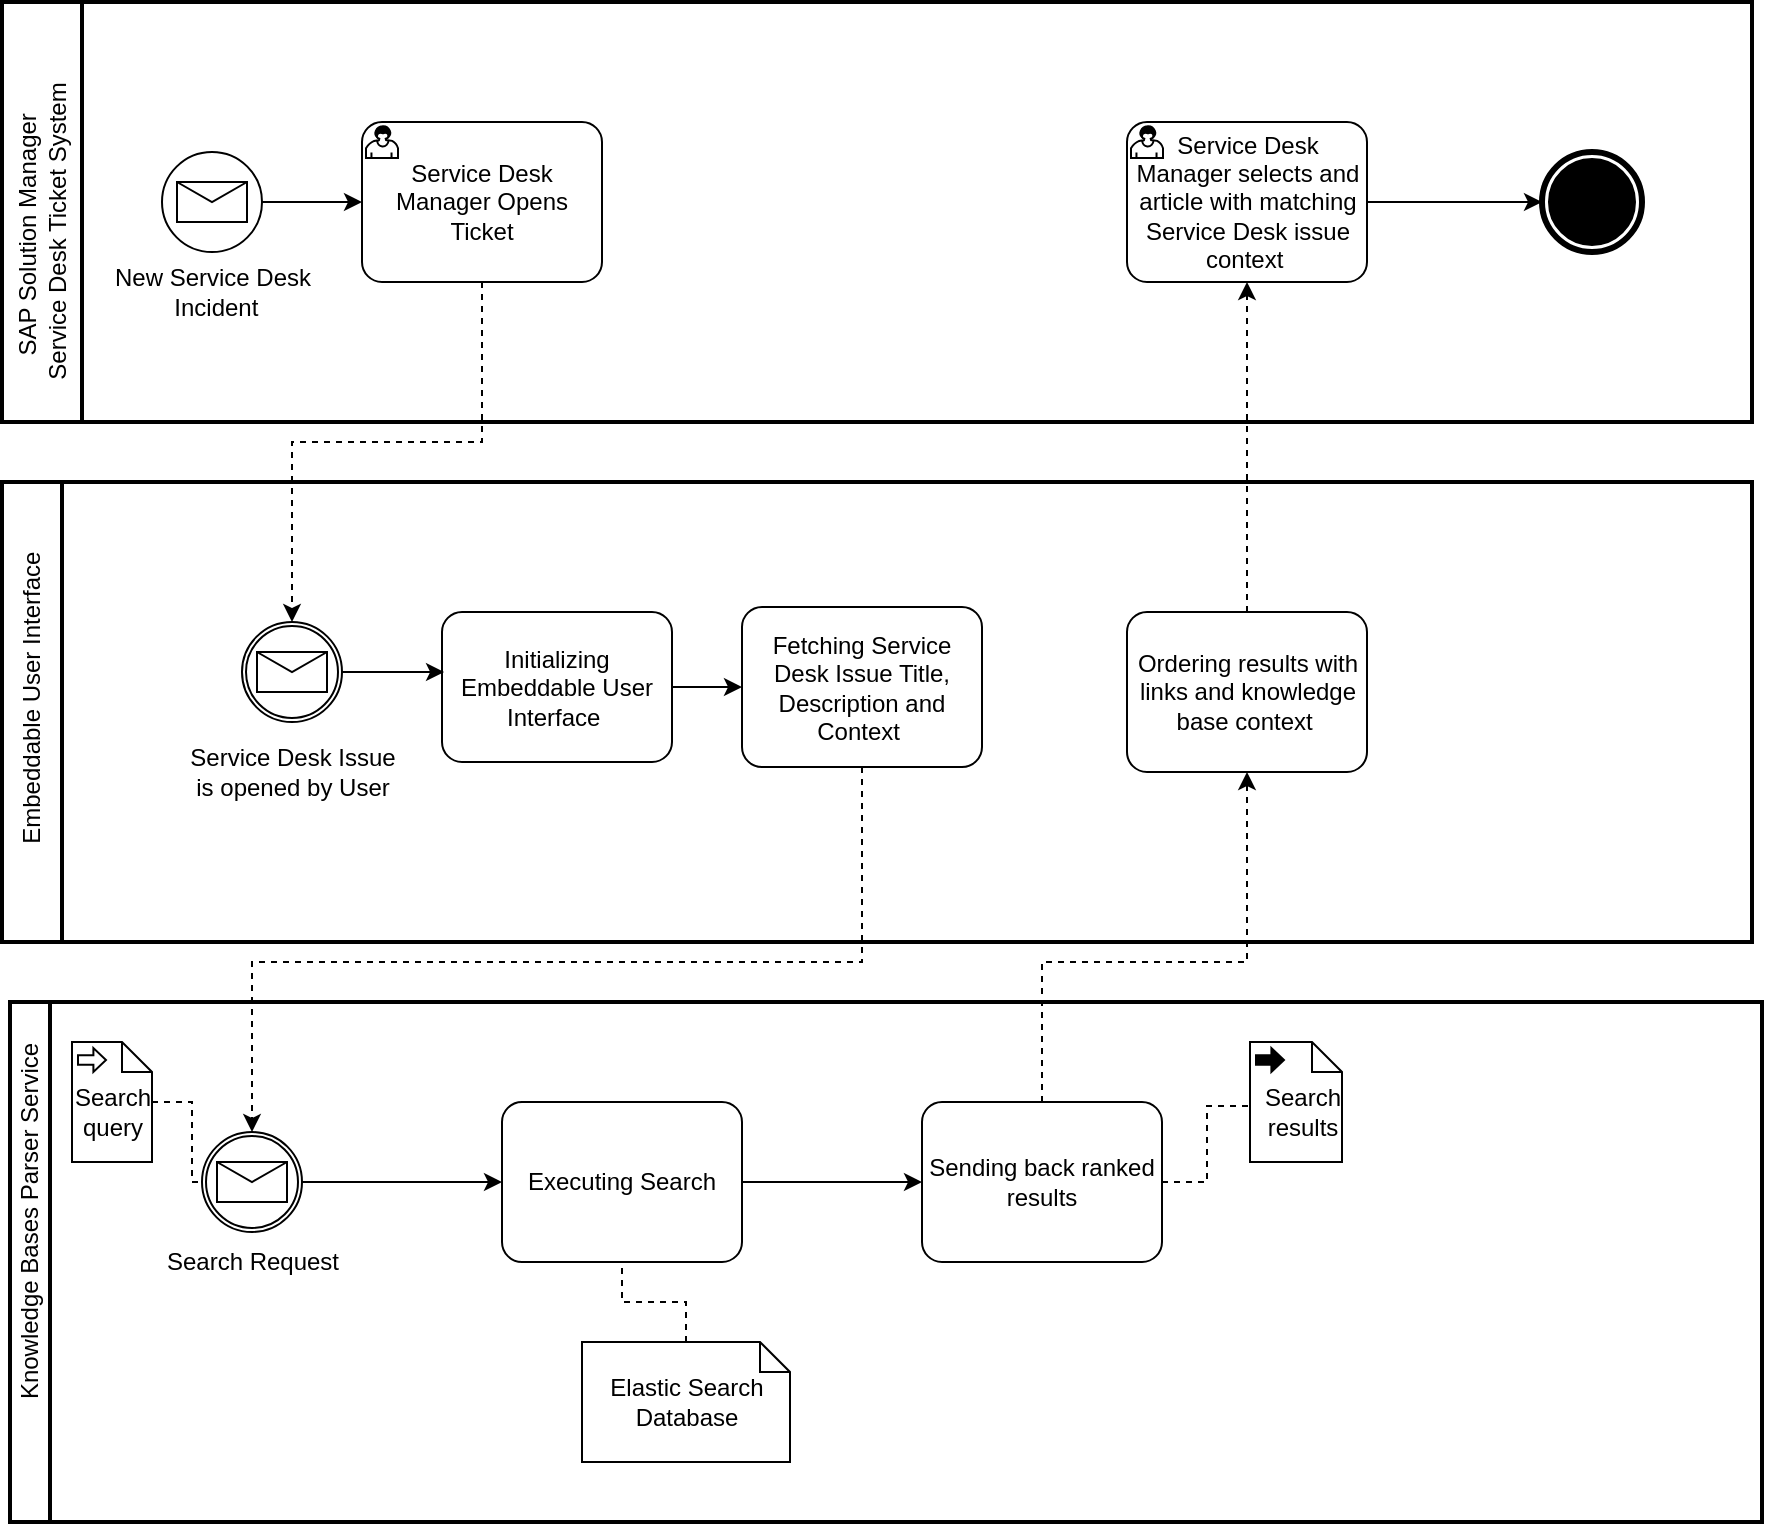 <mxfile version="17.4.2" type="github"><diagram id="cY1X64MYrQobwlRaDaWS" name="Page-1"><mxGraphModel dx="1426" dy="744" grid="1" gridSize="10" guides="1" tooltips="1" connect="1" arrows="1" fold="1" page="1" pageScale="1" pageWidth="827" pageHeight="1169" math="0" shadow="0"><root><mxCell id="0"/><mxCell id="1" parent="0"/><mxCell id="Qk_IqspdnGqNnuB1DFdx-1" value="" style="swimlane;html=1;startSize=20;fontStyle=0;collapsible=0;horizontal=0;swimlaneLine=1;swimlaneFillColor=#ffffff;strokeWidth=2;" parent="1" vertex="1"><mxGeometry x="24" y="520" width="876" height="260" as="geometry"/></mxCell><mxCell id="Qk_IqspdnGqNnuB1DFdx-2" value="Knowledge Bases Parser Service" style="text;html=1;align=center;verticalAlign=middle;resizable=0;points=[];autosize=1;strokeColor=none;fillColor=none;rotation=-90;" parent="Qk_IqspdnGqNnuB1DFdx-1" vertex="1"><mxGeometry x="-85" y="100" width="190" height="20" as="geometry"/></mxCell><mxCell id="Qk_IqspdnGqNnuB1DFdx-76" style="edgeStyle=orthogonalEdgeStyle;rounded=0;orthogonalLoop=1;jettySize=auto;html=1;entryX=0;entryY=0.5;entryDx=0;entryDy=0;entryPerimeter=0;" parent="Qk_IqspdnGqNnuB1DFdx-1" source="Qk_IqspdnGqNnuB1DFdx-60" target="Qk_IqspdnGqNnuB1DFdx-61" edge="1"><mxGeometry relative="1" as="geometry"/></mxCell><mxCell id="Qk_IqspdnGqNnuB1DFdx-60" value="Executing Search" style="points=[[0.25,0,0],[0.5,0,0],[0.75,0,0],[1,0.25,0],[1,0.5,0],[1,0.75,0],[0.75,1,0],[0.5,1,0],[0.25,1,0],[0,0.75,0],[0,0.5,0],[0,0.25,0]];shape=mxgraph.bpmn.task;whiteSpace=wrap;rectStyle=rounded;size=10;taskMarker=abstract;" parent="Qk_IqspdnGqNnuB1DFdx-1" vertex="1"><mxGeometry x="246" y="50" width="120" height="80" as="geometry"/></mxCell><mxCell id="Qk_IqspdnGqNnuB1DFdx-85" style="edgeStyle=orthogonalEdgeStyle;rounded=0;orthogonalLoop=1;jettySize=auto;html=1;exitX=1;exitY=0.5;exitDx=0;exitDy=0;exitPerimeter=0;entryX=-0.04;entryY=0.4;entryDx=0;entryDy=0;entryPerimeter=0;dashed=1;endArrow=none;endFill=0;" parent="Qk_IqspdnGqNnuB1DFdx-1" source="Qk_IqspdnGqNnuB1DFdx-61" target="Qk_IqspdnGqNnuB1DFdx-84" edge="1"><mxGeometry relative="1" as="geometry"/></mxCell><mxCell id="Qk_IqspdnGqNnuB1DFdx-61" value="Sending back ranked results" style="points=[[0.25,0,0],[0.5,0,0],[0.75,0,0],[1,0.25,0],[1,0.5,0],[1,0.75,0],[0.75,1,0],[0.5,1,0],[0.25,1,0],[0,0.75,0],[0,0.5,0],[0,0.25,0]];shape=mxgraph.bpmn.task;whiteSpace=wrap;rectStyle=rounded;size=10;taskMarker=abstract;" parent="Qk_IqspdnGqNnuB1DFdx-1" vertex="1"><mxGeometry x="456" y="50" width="120" height="80" as="geometry"/></mxCell><mxCell id="Qk_IqspdnGqNnuB1DFdx-75" style="edgeStyle=orthogonalEdgeStyle;rounded=0;orthogonalLoop=1;jettySize=auto;html=1;entryX=0;entryY=0.5;entryDx=0;entryDy=0;entryPerimeter=0;" parent="Qk_IqspdnGqNnuB1DFdx-1" source="Qk_IqspdnGqNnuB1DFdx-72" target="Qk_IqspdnGqNnuB1DFdx-60" edge="1"><mxGeometry relative="1" as="geometry"/></mxCell><mxCell id="Qk_IqspdnGqNnuB1DFdx-72" value="" style="points=[[0.145,0.145,0],[0.5,0,0],[0.855,0.145,0],[1,0.5,0],[0.855,0.855,0],[0.5,1,0],[0.145,0.855,0],[0,0.5,0]];shape=mxgraph.bpmn.event;html=1;verticalLabelPosition=bottom;labelBackgroundColor=#ffffff;verticalAlign=top;align=center;perimeter=ellipsePerimeter;outlineConnect=0;aspect=fixed;outline=catching;symbol=message;" parent="Qk_IqspdnGqNnuB1DFdx-1" vertex="1"><mxGeometry x="96" y="65" width="50" height="50" as="geometry"/></mxCell><mxCell id="Qk_IqspdnGqNnuB1DFdx-73" value="Search Request" style="text;html=1;align=center;verticalAlign=middle;resizable=0;points=[];autosize=1;strokeColor=none;fillColor=none;" parent="Qk_IqspdnGqNnuB1DFdx-1" vertex="1"><mxGeometry x="71" y="120" width="100" height="20" as="geometry"/></mxCell><mxCell id="Qk_IqspdnGqNnuB1DFdx-80" style="edgeStyle=orthogonalEdgeStyle;rounded=0;orthogonalLoop=1;jettySize=auto;html=1;entryX=0;entryY=0.5;entryDx=0;entryDy=0;entryPerimeter=0;dashed=1;endArrow=none;endFill=0;" parent="Qk_IqspdnGqNnuB1DFdx-1" source="Qk_IqspdnGqNnuB1DFdx-79" target="Qk_IqspdnGqNnuB1DFdx-72" edge="1"><mxGeometry relative="1" as="geometry"/></mxCell><mxCell id="Qk_IqspdnGqNnuB1DFdx-79" value="" style="shape=mxgraph.bpmn.data;labelPosition=center;verticalLabelPosition=bottom;align=center;verticalAlign=top;whiteSpace=wrap;size=15;html=1;bpmnTransferType=input;" parent="Qk_IqspdnGqNnuB1DFdx-1" vertex="1"><mxGeometry x="31" y="20" width="40" height="60" as="geometry"/></mxCell><mxCell id="Qk_IqspdnGqNnuB1DFdx-81" value="Search &lt;br&gt;query" style="text;html=1;align=center;verticalAlign=middle;resizable=0;points=[];autosize=1;strokeColor=none;fillColor=none;" parent="Qk_IqspdnGqNnuB1DFdx-1" vertex="1"><mxGeometry x="26" y="40" width="50" height="30" as="geometry"/></mxCell><mxCell id="Qk_IqspdnGqNnuB1DFdx-83" value="" style="shape=mxgraph.bpmn.data;labelPosition=center;verticalLabelPosition=bottom;align=center;verticalAlign=top;whiteSpace=wrap;size=15;html=1;bpmnTransferType=output;" parent="Qk_IqspdnGqNnuB1DFdx-1" vertex="1"><mxGeometry x="620" y="20" width="46" height="60" as="geometry"/></mxCell><mxCell id="Qk_IqspdnGqNnuB1DFdx-84" value="Search &lt;br&gt;results" style="text;html=1;align=center;verticalAlign=middle;resizable=0;points=[];autosize=1;strokeColor=none;fillColor=none;" parent="Qk_IqspdnGqNnuB1DFdx-1" vertex="1"><mxGeometry x="621" y="40" width="50" height="30" as="geometry"/></mxCell><mxCell id="Qk_IqspdnGqNnuB1DFdx-89" style="edgeStyle=orthogonalEdgeStyle;rounded=0;orthogonalLoop=1;jettySize=auto;html=1;entryX=0.5;entryY=1;entryDx=0;entryDy=0;entryPerimeter=0;dashed=1;endArrow=none;endFill=0;" parent="Qk_IqspdnGqNnuB1DFdx-1" source="Qk_IqspdnGqNnuB1DFdx-87" target="Qk_IqspdnGqNnuB1DFdx-60" edge="1"><mxGeometry relative="1" as="geometry"/></mxCell><mxCell id="Qk_IqspdnGqNnuB1DFdx-87" value="" style="shape=mxgraph.bpmn.data;labelPosition=center;verticalLabelPosition=bottom;align=center;verticalAlign=top;whiteSpace=wrap;size=15;html=1;" parent="Qk_IqspdnGqNnuB1DFdx-1" vertex="1"><mxGeometry x="286" y="170" width="104" height="60" as="geometry"/></mxCell><mxCell id="Qk_IqspdnGqNnuB1DFdx-88" value="Elastic Search&lt;br&gt;Database" style="text;html=1;align=center;verticalAlign=middle;resizable=0;points=[];autosize=1;strokeColor=none;fillColor=none;" parent="Qk_IqspdnGqNnuB1DFdx-1" vertex="1"><mxGeometry x="293" y="185" width="90" height="30" as="geometry"/></mxCell><mxCell id="Qk_IqspdnGqNnuB1DFdx-26" value="" style="swimlane;html=1;startSize=40;fontStyle=0;collapsible=0;horizontal=0;swimlaneLine=1;swimlaneFillColor=#ffffff;strokeWidth=2;" parent="1" vertex="1"><mxGeometry x="20" y="20" width="875" height="210" as="geometry"/></mxCell><mxCell id="Qk_IqspdnGqNnuB1DFdx-27" value="&lt;span&gt;SAP Solution Manager&amp;nbsp;&lt;/span&gt;&lt;br&gt;&lt;span&gt;Service Desk Ticket System&lt;/span&gt;" style="text;html=1;align=center;verticalAlign=middle;resizable=0;points=[];autosize=1;strokeColor=none;fillColor=none;rotation=-90;" parent="Qk_IqspdnGqNnuB1DFdx-26" vertex="1"><mxGeometry x="-60" y="100" width="160" height="30" as="geometry"/></mxCell><mxCell id="Qk_IqspdnGqNnuB1DFdx-30" value="New Service Desk&lt;br&gt;&amp;nbsp;Incident" style="text;html=1;align=center;verticalAlign=middle;resizable=0;points=[];autosize=1;strokeColor=none;fillColor=none;" parent="Qk_IqspdnGqNnuB1DFdx-26" vertex="1"><mxGeometry x="50" y="130" width="110" height="30" as="geometry"/></mxCell><mxCell id="Qk_IqspdnGqNnuB1DFdx-66" style="edgeStyle=orthogonalEdgeStyle;rounded=0;orthogonalLoop=1;jettySize=auto;html=1;entryX=0;entryY=0.5;entryDx=0;entryDy=0;entryPerimeter=0;" parent="Qk_IqspdnGqNnuB1DFdx-26" source="Qk_IqspdnGqNnuB1DFdx-51" target="Qk_IqspdnGqNnuB1DFdx-52" edge="1"><mxGeometry relative="1" as="geometry"/></mxCell><mxCell id="Qk_IqspdnGqNnuB1DFdx-51" value="" style="points=[[0.145,0.145,0],[0.5,0,0],[0.855,0.145,0],[1,0.5,0],[0.855,0.855,0],[0.5,1,0],[0.145,0.855,0],[0,0.5,0]];shape=mxgraph.bpmn.event;html=1;verticalLabelPosition=bottom;labelBackgroundColor=#ffffff;verticalAlign=top;align=center;perimeter=ellipsePerimeter;outlineConnect=0;aspect=fixed;outline=standard;symbol=message;" parent="Qk_IqspdnGqNnuB1DFdx-26" vertex="1"><mxGeometry x="80" y="75" width="50" height="50" as="geometry"/></mxCell><mxCell id="Qk_IqspdnGqNnuB1DFdx-52" value="Service Desk Manager Opens Ticket" style="points=[[0.25,0,0],[0.5,0,0],[0.75,0,0],[1,0.25,0],[1,0.5,0],[1,0.75,0],[0.75,1,0],[0.5,1,0],[0.25,1,0],[0,0.75,0],[0,0.5,0],[0,0.25,0]];shape=mxgraph.bpmn.task;whiteSpace=wrap;rectStyle=rounded;size=10;taskMarker=user;" parent="Qk_IqspdnGqNnuB1DFdx-26" vertex="1"><mxGeometry x="180" y="60" width="120" height="80" as="geometry"/></mxCell><mxCell id="Qk_IqspdnGqNnuB1DFdx-64" value="Service Desk Manager selects and article with matching Service Desk issue context " style="points=[[0.25,0,0],[0.5,0,0],[0.75,0,0],[1,0.25,0],[1,0.5,0],[1,0.75,0],[0.75,1,0],[0.5,1,0],[0.25,1,0],[0,0.75,0],[0,0.5,0],[0,0.25,0]];shape=mxgraph.bpmn.task;whiteSpace=wrap;rectStyle=rounded;size=10;taskMarker=user;" parent="Qk_IqspdnGqNnuB1DFdx-26" vertex="1"><mxGeometry x="562.5" y="60" width="120" height="80" as="geometry"/></mxCell><mxCell id="Qk_IqspdnGqNnuB1DFdx-22" value="" style="points=[[0.145,0.145,0],[0.5,0,0],[0.855,0.145,0],[1,0.5,0],[0.855,0.855,0],[0.5,1,0],[0.145,0.855,0],[0,0.5,0]];shape=mxgraph.bpmn.event;html=1;verticalLabelPosition=bottom;labelBackgroundColor=#ffffff;verticalAlign=top;align=center;perimeter=ellipsePerimeter;outlineConnect=0;aspect=fixed;outline=end;symbol=terminate;" parent="Qk_IqspdnGqNnuB1DFdx-26" vertex="1"><mxGeometry x="770" y="75" width="50" height="50" as="geometry"/></mxCell><mxCell id="Qk_IqspdnGqNnuB1DFdx-20" style="edgeStyle=orthogonalEdgeStyle;rounded=0;orthogonalLoop=1;jettySize=auto;html=1;entryX=0;entryY=0.5;entryDx=0;entryDy=0;entryPerimeter=0;exitX=1;exitY=0.5;exitDx=0;exitDy=0;exitPerimeter=0;" parent="Qk_IqspdnGqNnuB1DFdx-26" source="Qk_IqspdnGqNnuB1DFdx-64" target="Qk_IqspdnGqNnuB1DFdx-22" edge="1"><mxGeometry relative="1" as="geometry"><mxPoint x="740" y="115" as="sourcePoint"/></mxGeometry></mxCell><mxCell id="Qk_IqspdnGqNnuB1DFdx-53" value="" style="swimlane;html=1;startSize=30;fontStyle=0;collapsible=0;horizontal=0;swimlaneLine=1;swimlaneFillColor=#ffffff;strokeWidth=2;" parent="1" vertex="1"><mxGeometry x="20" y="260" width="875" height="230" as="geometry"/></mxCell><mxCell id="Qk_IqspdnGqNnuB1DFdx-54" value="&lt;span&gt;Embeddable User Interface&amp;nbsp;&lt;/span&gt;&amp;nbsp;" style="text;html=1;align=center;verticalAlign=middle;resizable=0;points=[];autosize=1;strokeColor=none;fillColor=none;rotation=-90;" parent="Qk_IqspdnGqNnuB1DFdx-53" vertex="1"><mxGeometry x="-70" y="95" width="170" height="20" as="geometry"/></mxCell><mxCell id="Qk_IqspdnGqNnuB1DFdx-71" style="edgeStyle=orthogonalEdgeStyle;rounded=0;orthogonalLoop=1;jettySize=auto;html=1;entryX=0;entryY=0.5;entryDx=0;entryDy=0;entryPerimeter=0;" parent="Qk_IqspdnGqNnuB1DFdx-53" source="Qk_IqspdnGqNnuB1DFdx-58" target="Qk_IqspdnGqNnuB1DFdx-59" edge="1"><mxGeometry relative="1" as="geometry"/></mxCell><mxCell id="Qk_IqspdnGqNnuB1DFdx-58" value="Initializing Embeddable User Interface " style="points=[[0.25,0,0],[0.5,0,0],[0.75,0,0],[1,0.25,0],[1,0.5,0],[1,0.75,0],[0.75,1,0],[0.5,1,0],[0.25,1,0],[0,0.75,0],[0,0.5,0],[0,0.25,0]];shape=mxgraph.bpmn.task;whiteSpace=wrap;rectStyle=rounded;size=10;taskMarker=abstract;" parent="Qk_IqspdnGqNnuB1DFdx-53" vertex="1"><mxGeometry x="220" y="65" width="115" height="75" as="geometry"/></mxCell><mxCell id="Qk_IqspdnGqNnuB1DFdx-59" value="Fetching Service Desk Issue Title, Description and Context " style="points=[[0.25,0,0],[0.5,0,0],[0.75,0,0],[1,0.25,0],[1,0.5,0],[1,0.75,0],[0.75,1,0],[0.5,1,0],[0.25,1,0],[0,0.75,0],[0,0.5,0],[0,0.25,0]];shape=mxgraph.bpmn.task;whiteSpace=wrap;rectStyle=rounded;size=10;taskMarker=abstract;" parent="Qk_IqspdnGqNnuB1DFdx-53" vertex="1"><mxGeometry x="370" y="62.5" width="120" height="80" as="geometry"/></mxCell><mxCell id="Qk_IqspdnGqNnuB1DFdx-62" value="Ordering results with links and knowledge base context " style="points=[[0.25,0,0],[0.5,0,0],[0.75,0,0],[1,0.25,0],[1,0.5,0],[1,0.75,0],[0.75,1,0],[0.5,1,0],[0.25,1,0],[0,0.75,0],[0,0.5,0],[0,0.25,0]];shape=mxgraph.bpmn.task;whiteSpace=wrap;rectStyle=rounded;size=10;taskMarker=abstract;" parent="Qk_IqspdnGqNnuB1DFdx-53" vertex="1"><mxGeometry x="562.5" y="65" width="120" height="80" as="geometry"/></mxCell><mxCell id="Qk_IqspdnGqNnuB1DFdx-70" style="edgeStyle=orthogonalEdgeStyle;rounded=0;orthogonalLoop=1;jettySize=auto;html=1;entryX=0.009;entryY=0.4;entryDx=0;entryDy=0;entryPerimeter=0;" parent="Qk_IqspdnGqNnuB1DFdx-53" source="Qk_IqspdnGqNnuB1DFdx-68" target="Qk_IqspdnGqNnuB1DFdx-58" edge="1"><mxGeometry relative="1" as="geometry"/></mxCell><mxCell id="Qk_IqspdnGqNnuB1DFdx-68" value="" style="points=[[0.145,0.145,0],[0.5,0,0],[0.855,0.145,0],[1,0.5,0],[0.855,0.855,0],[0.5,1,0],[0.145,0.855,0],[0,0.5,0]];shape=mxgraph.bpmn.event;html=1;verticalLabelPosition=bottom;labelBackgroundColor=#ffffff;verticalAlign=top;align=center;perimeter=ellipsePerimeter;outlineConnect=0;aspect=fixed;outline=catching;symbol=message;" parent="Qk_IqspdnGqNnuB1DFdx-53" vertex="1"><mxGeometry x="120" y="70" width="50" height="50" as="geometry"/></mxCell><mxCell id="Qk_IqspdnGqNnuB1DFdx-69" value="Service Desk Issue&lt;br&gt;is opened by User" style="text;html=1;align=center;verticalAlign=middle;resizable=0;points=[];autosize=1;strokeColor=none;fillColor=none;" parent="Qk_IqspdnGqNnuB1DFdx-53" vertex="1"><mxGeometry x="85" y="130" width="120" height="30" as="geometry"/></mxCell><mxCell id="Qk_IqspdnGqNnuB1DFdx-67" style="edgeStyle=orthogonalEdgeStyle;rounded=0;orthogonalLoop=1;jettySize=auto;html=1;entryX=0.5;entryY=0;entryDx=0;entryDy=0;entryPerimeter=0;dashed=1;" parent="1" source="Qk_IqspdnGqNnuB1DFdx-52" target="Qk_IqspdnGqNnuB1DFdx-68" edge="1"><mxGeometry relative="1" as="geometry"><Array as="points"><mxPoint x="260" y="240"/><mxPoint x="165" y="240"/></Array></mxGeometry></mxCell><mxCell id="Qk_IqspdnGqNnuB1DFdx-74" style="edgeStyle=orthogonalEdgeStyle;rounded=0;orthogonalLoop=1;jettySize=auto;html=1;dashed=1;" parent="1" source="Qk_IqspdnGqNnuB1DFdx-59" target="Qk_IqspdnGqNnuB1DFdx-72" edge="1"><mxGeometry relative="1" as="geometry"><Array as="points"><mxPoint x="450" y="500"/><mxPoint x="145" y="500"/></Array></mxGeometry></mxCell><mxCell id="Qk_IqspdnGqNnuB1DFdx-77" style="edgeStyle=orthogonalEdgeStyle;rounded=0;orthogonalLoop=1;jettySize=auto;html=1;entryX=0.5;entryY=1;entryDx=0;entryDy=0;entryPerimeter=0;dashed=1;" parent="1" source="Qk_IqspdnGqNnuB1DFdx-61" target="Qk_IqspdnGqNnuB1DFdx-62" edge="1"><mxGeometry relative="1" as="geometry"><Array as="points"><mxPoint x="540" y="500"/><mxPoint x="643" y="500"/></Array></mxGeometry></mxCell><mxCell id="Qk_IqspdnGqNnuB1DFdx-78" style="edgeStyle=orthogonalEdgeStyle;rounded=0;orthogonalLoop=1;jettySize=auto;html=1;entryX=0.5;entryY=1;entryDx=0;entryDy=0;entryPerimeter=0;dashed=1;" parent="1" source="Qk_IqspdnGqNnuB1DFdx-62" target="Qk_IqspdnGqNnuB1DFdx-64" edge="1"><mxGeometry relative="1" as="geometry"><Array as="points"><mxPoint x="643" y="210"/><mxPoint x="643" y="210"/></Array></mxGeometry></mxCell></root></mxGraphModel></diagram></mxfile>